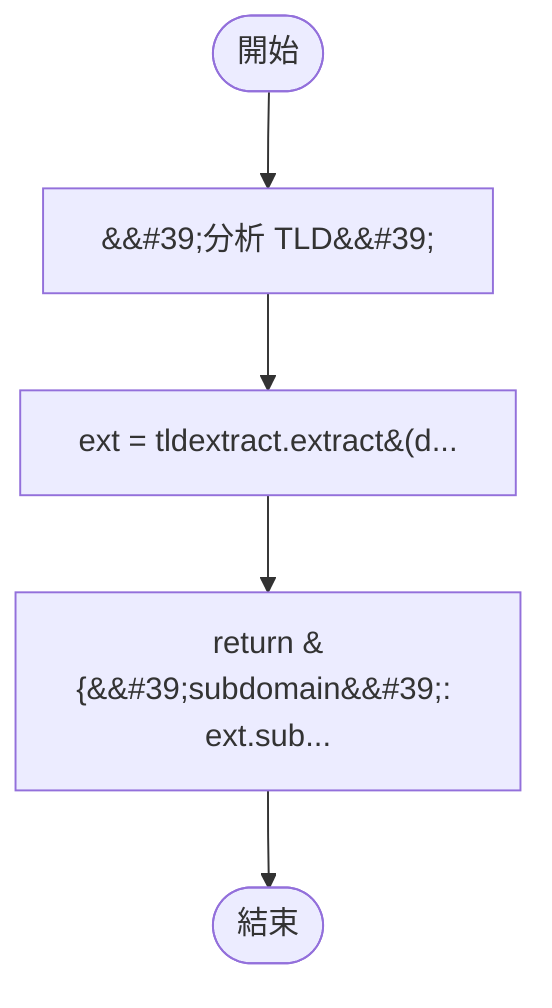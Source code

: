 flowchart TB
    n1([開始])
    n2([結束])
    n3[&amp;&#35;39;分析 TLD&amp;&#35;39;]
    n4[ext = tldextract.extract&#40;d...]
    n5[return &#123;&amp;&#35;39;subdomain&amp;&#35;39;: ext.sub...]
    n1 --> n3
    n3 --> n4
    n4 --> n5
    n5 --> n2